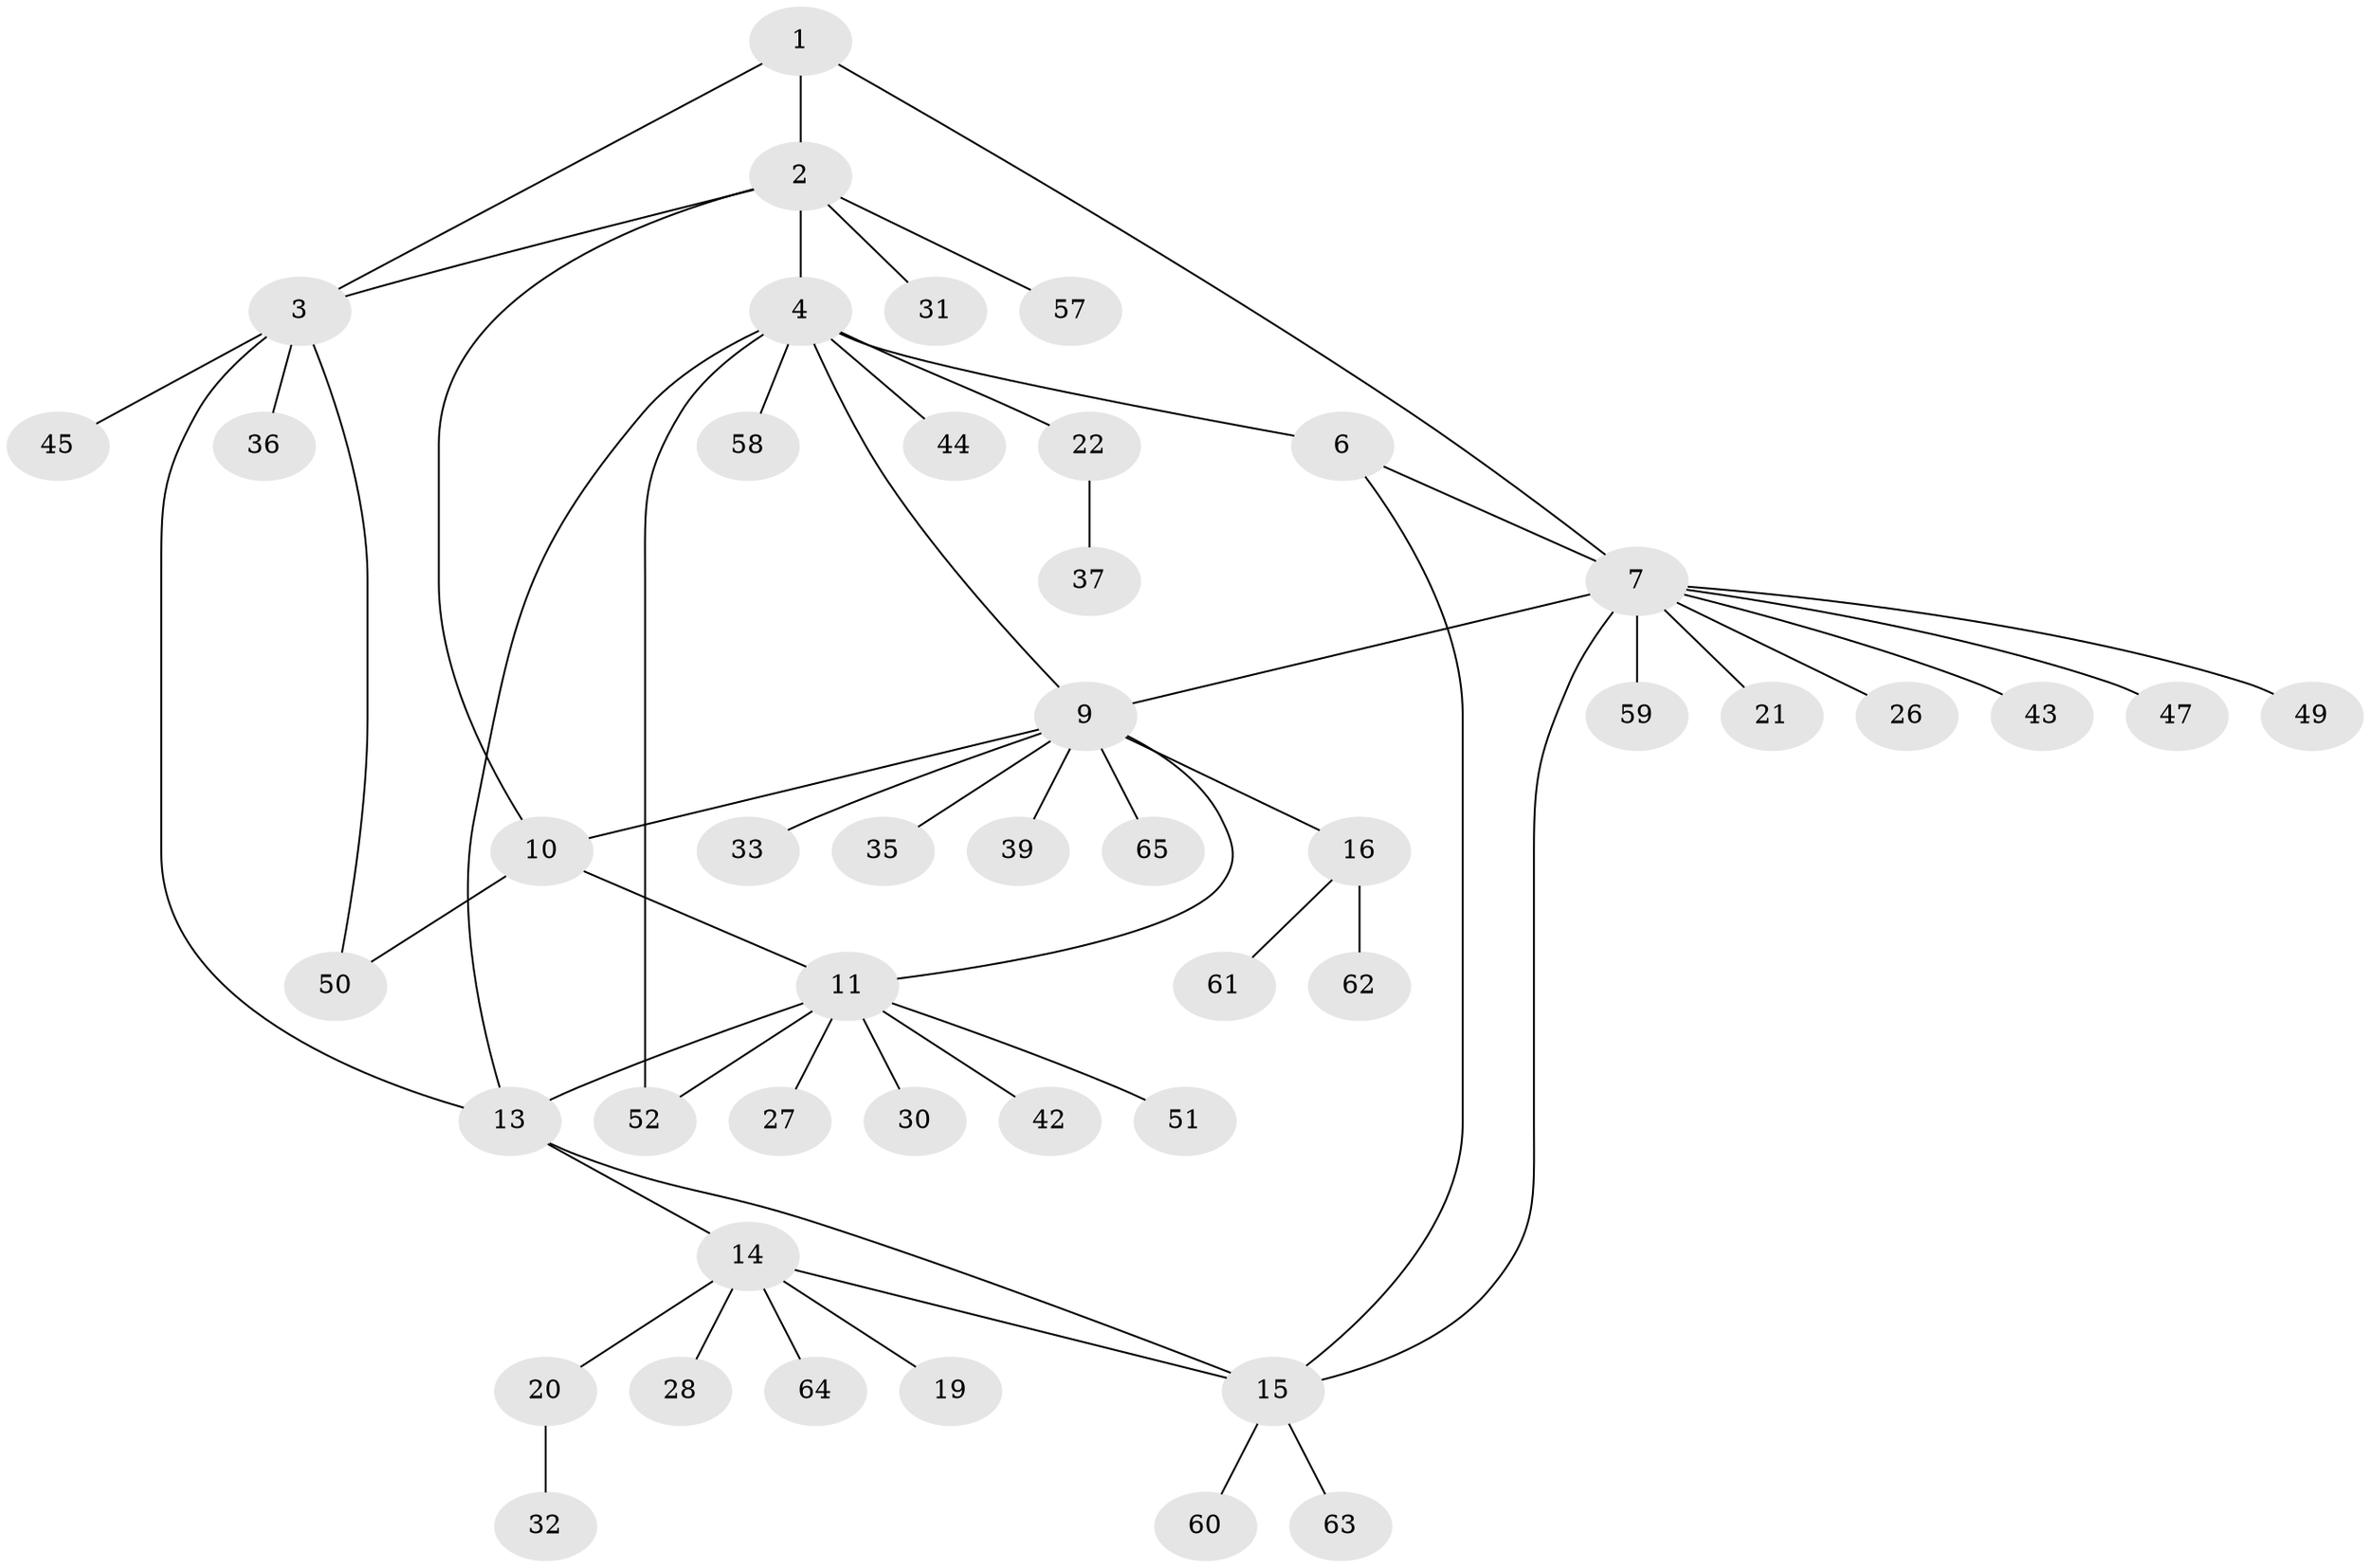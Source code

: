 // original degree distribution, {3: 0.07692307692307693, 7: 0.03076923076923077, 8: 0.015384615384615385, 4: 0.03076923076923077, 9: 0.046153846153846156, 5: 0.03076923076923077, 6: 0.03076923076923077, 1: 0.5230769230769231, 2: 0.2153846153846154}
// Generated by graph-tools (version 1.1) at 2025/11/02/27/25 16:11:31]
// undirected, 46 vertices, 57 edges
graph export_dot {
graph [start="1"]
  node [color=gray90,style=filled];
  1;
  2 [super="+17"];
  3 [super="+55"];
  4 [super="+5"];
  6;
  7 [super="+8"];
  9 [super="+12"];
  10 [super="+38"];
  11 [super="+25"];
  13 [super="+56"];
  14 [super="+23"];
  15 [super="+18"];
  16 [super="+40"];
  19 [super="+29"];
  20 [super="+34"];
  21 [super="+48"];
  22 [super="+24"];
  26;
  27 [super="+46"];
  28;
  30 [super="+41"];
  31;
  32;
  33;
  35;
  36;
  37;
  39;
  42;
  43;
  44;
  45 [super="+54"];
  47;
  49;
  50;
  51;
  52 [super="+53"];
  57;
  58;
  59;
  60;
  61;
  62;
  63;
  64;
  65;
  1 -- 2;
  1 -- 3;
  1 -- 7;
  2 -- 3;
  2 -- 10;
  2 -- 31;
  2 -- 57;
  2 -- 4;
  3 -- 13;
  3 -- 36;
  3 -- 45;
  3 -- 50;
  4 -- 6 [weight=2];
  4 -- 13;
  4 -- 9;
  4 -- 44;
  4 -- 52;
  4 -- 22;
  4 -- 58;
  6 -- 15;
  6 -- 7;
  7 -- 9 [weight=2];
  7 -- 21;
  7 -- 47;
  7 -- 43;
  7 -- 15;
  7 -- 49;
  7 -- 26;
  7 -- 59;
  9 -- 33;
  9 -- 65;
  9 -- 35;
  9 -- 39;
  9 -- 10;
  9 -- 11;
  9 -- 16;
  10 -- 11;
  10 -- 50;
  11 -- 13;
  11 -- 27;
  11 -- 30;
  11 -- 42;
  11 -- 51;
  11 -- 52;
  13 -- 14;
  13 -- 15;
  14 -- 15;
  14 -- 19;
  14 -- 20;
  14 -- 28;
  14 -- 64;
  15 -- 63;
  15 -- 60;
  16 -- 62;
  16 -- 61;
  20 -- 32;
  22 -- 37;
}
